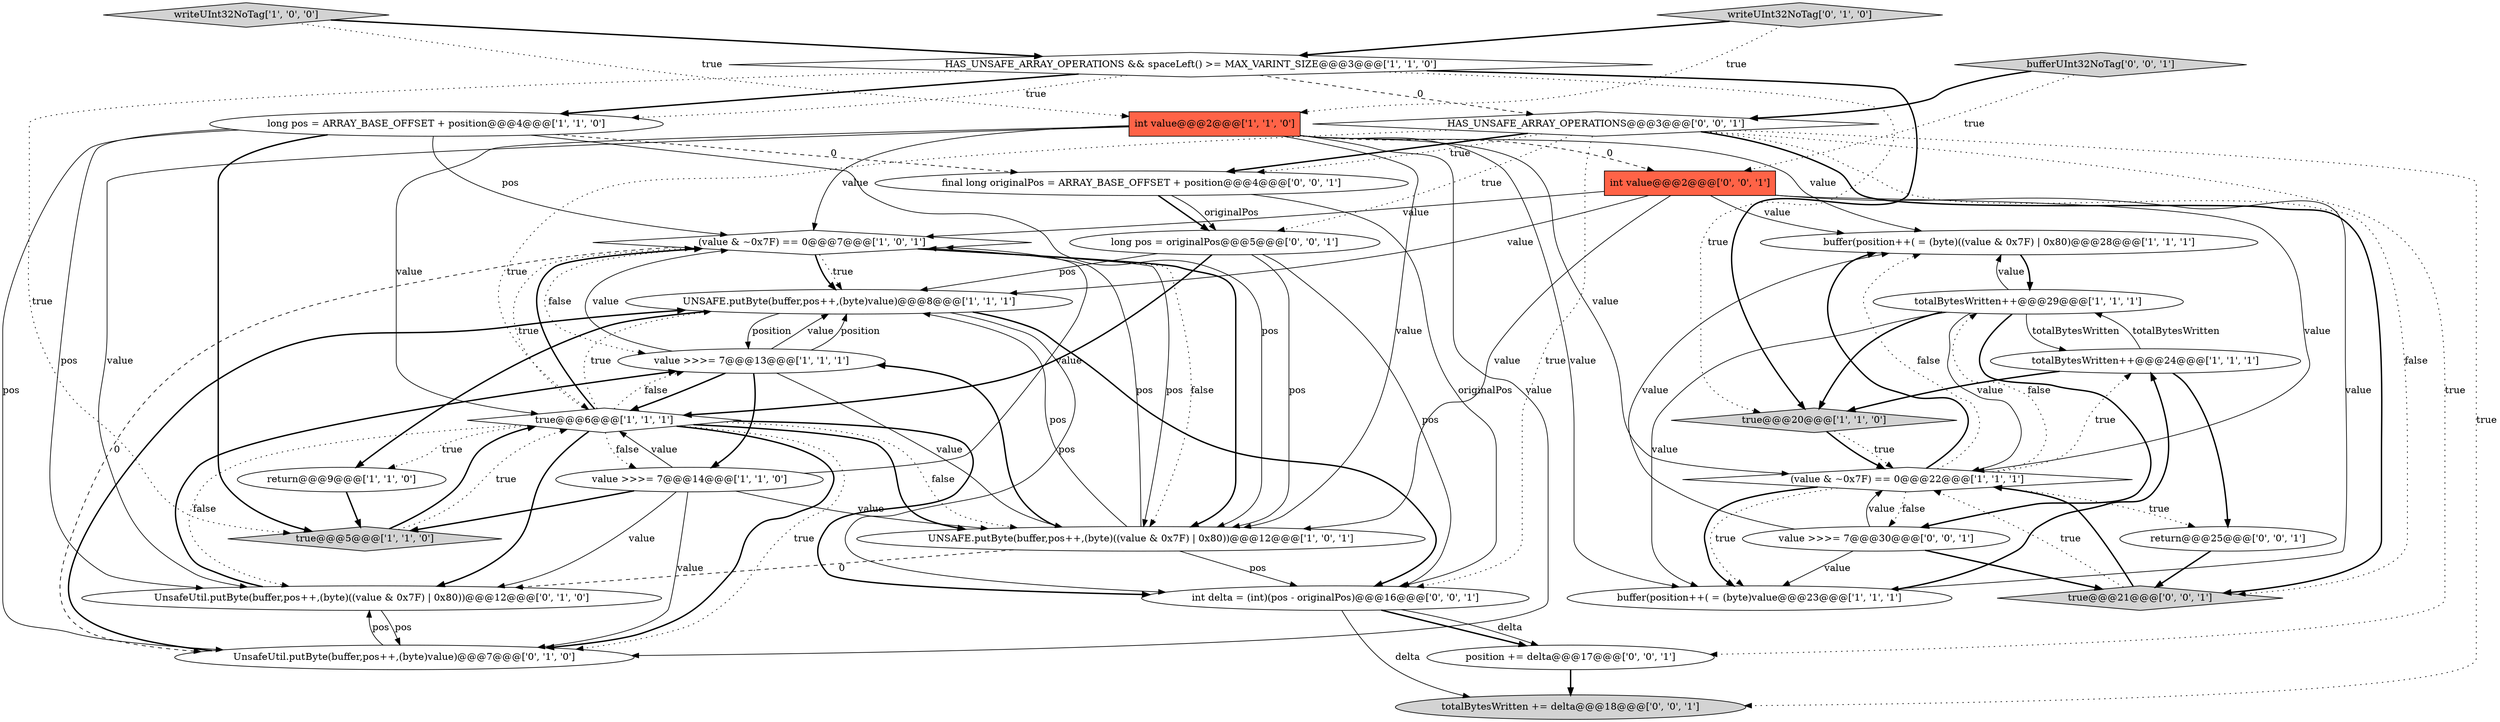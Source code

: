 digraph {
18 [style = filled, label = "writeUInt32NoTag['0', '1', '0']", fillcolor = lightgray, shape = diamond image = "AAA0AAABBB2BBB"];
12 [style = filled, label = "UNSAFE.putByte(buffer,pos++,(byte)value)@@@8@@@['1', '1', '1']", fillcolor = white, shape = ellipse image = "AAA0AAABBB1BBB"];
26 [style = filled, label = "HAS_UNSAFE_ARRAY_OPERATIONS@@@3@@@['0', '0', '1']", fillcolor = white, shape = diamond image = "AAA0AAABBB3BBB"];
6 [style = filled, label = "value >>>= 7@@@13@@@['1', '1', '1']", fillcolor = white, shape = ellipse image = "AAA0AAABBB1BBB"];
2 [style = filled, label = "value >>>= 7@@@14@@@['1', '1', '0']", fillcolor = white, shape = ellipse image = "AAA0AAABBB1BBB"];
11 [style = filled, label = "totalBytesWritten++@@@24@@@['1', '1', '1']", fillcolor = white, shape = ellipse image = "AAA0AAABBB1BBB"];
4 [style = filled, label = "(value & ~0x7F) == 0@@@7@@@['1', '0', '1']", fillcolor = white, shape = diamond image = "AAA0AAABBB1BBB"];
16 [style = filled, label = "UNSAFE.putByte(buffer,pos++,(byte)((value & 0x7F) | 0x80))@@@12@@@['1', '0', '1']", fillcolor = white, shape = ellipse image = "AAA0AAABBB1BBB"];
28 [style = filled, label = "int value@@@2@@@['0', '0', '1']", fillcolor = tomato, shape = box image = "AAA0AAABBB3BBB"];
1 [style = filled, label = "int value@@@2@@@['1', '1', '0']", fillcolor = tomato, shape = box image = "AAA0AAABBB1BBB"];
7 [style = filled, label = "HAS_UNSAFE_ARRAY_OPERATIONS && spaceLeft() >= MAX_VARINT_SIZE@@@3@@@['1', '1', '0']", fillcolor = white, shape = diamond image = "AAA0AAABBB1BBB"];
29 [style = filled, label = "long pos = originalPos@@@5@@@['0', '0', '1']", fillcolor = white, shape = ellipse image = "AAA0AAABBB3BBB"];
13 [style = filled, label = "true@@@20@@@['1', '1', '0']", fillcolor = lightgray, shape = diamond image = "AAA0AAABBB1BBB"];
24 [style = filled, label = "true@@@21@@@['0', '0', '1']", fillcolor = lightgray, shape = diamond image = "AAA0AAABBB3BBB"];
19 [style = filled, label = "UnsafeUtil.putByte(buffer,pos++,(byte)((value & 0x7F) | 0x80))@@@12@@@['0', '1', '0']", fillcolor = white, shape = ellipse image = "AAA1AAABBB2BBB"];
21 [style = filled, label = "value >>>= 7@@@30@@@['0', '0', '1']", fillcolor = white, shape = ellipse image = "AAA0AAABBB3BBB"];
23 [style = filled, label = "position += delta@@@17@@@['0', '0', '1']", fillcolor = white, shape = ellipse image = "AAA0AAABBB3BBB"];
25 [style = filled, label = "return@@@25@@@['0', '0', '1']", fillcolor = white, shape = ellipse image = "AAA0AAABBB3BBB"];
3 [style = filled, label = "buffer(position++( = (byte)((value & 0x7F) | 0x80)@@@28@@@['1', '1', '1']", fillcolor = white, shape = ellipse image = "AAA0AAABBB1BBB"];
30 [style = filled, label = "bufferUInt32NoTag['0', '0', '1']", fillcolor = lightgray, shape = diamond image = "AAA0AAABBB3BBB"];
31 [style = filled, label = "int delta = (int)(pos - originalPos)@@@16@@@['0', '0', '1']", fillcolor = white, shape = ellipse image = "AAA0AAABBB3BBB"];
10 [style = filled, label = "buffer(position++( = (byte)value@@@23@@@['1', '1', '1']", fillcolor = white, shape = ellipse image = "AAA0AAABBB1BBB"];
5 [style = filled, label = "writeUInt32NoTag['1', '0', '0']", fillcolor = lightgray, shape = diamond image = "AAA0AAABBB1BBB"];
22 [style = filled, label = "final long originalPos = ARRAY_BASE_OFFSET + position@@@4@@@['0', '0', '1']", fillcolor = white, shape = ellipse image = "AAA0AAABBB3BBB"];
20 [style = filled, label = "UnsafeUtil.putByte(buffer,pos++,(byte)value)@@@7@@@['0', '1', '0']", fillcolor = white, shape = ellipse image = "AAA1AAABBB2BBB"];
15 [style = filled, label = "long pos = ARRAY_BASE_OFFSET + position@@@4@@@['1', '1', '0']", fillcolor = white, shape = ellipse image = "AAA0AAABBB1BBB"];
14 [style = filled, label = "true@@@5@@@['1', '1', '0']", fillcolor = lightgray, shape = diamond image = "AAA0AAABBB1BBB"];
8 [style = filled, label = "true@@@6@@@['1', '1', '1']", fillcolor = white, shape = diamond image = "AAA0AAABBB1BBB"];
9 [style = filled, label = "totalBytesWritten++@@@29@@@['1', '1', '1']", fillcolor = white, shape = ellipse image = "AAA0AAABBB1BBB"];
17 [style = filled, label = "return@@@9@@@['1', '1', '0']", fillcolor = white, shape = ellipse image = "AAA0AAABBB1BBB"];
27 [style = filled, label = "totalBytesWritten += delta@@@18@@@['0', '0', '1']", fillcolor = lightgray, shape = ellipse image = "AAA0AAABBB3BBB"];
0 [style = filled, label = "(value & ~0x7F) == 0@@@22@@@['1', '1', '1']", fillcolor = white, shape = diamond image = "AAA0AAABBB1BBB"];
0->10 [style = dotted, label="true"];
22->29 [style = bold, label=""];
15->20 [style = solid, label="pos"];
20->19 [style = solid, label="pos"];
1->19 [style = solid, label="value"];
19->6 [style = bold, label=""];
29->8 [style = bold, label=""];
4->12 [style = dotted, label="true"];
11->9 [style = solid, label="totalBytesWritten"];
2->4 [style = solid, label="value"];
28->0 [style = solid, label="value"];
17->14 [style = bold, label=""];
10->11 [style = bold, label=""];
31->27 [style = solid, label="delta"];
8->31 [style = bold, label=""];
6->8 [style = bold, label=""];
26->23 [style = dotted, label="true"];
6->2 [style = bold, label=""];
7->13 [style = bold, label=""];
2->8 [style = solid, label="value"];
4->16 [style = solid, label="pos"];
1->28 [style = dashed, label="0"];
7->15 [style = dotted, label="true"];
3->9 [style = bold, label=""];
13->0 [style = dotted, label="true"];
14->8 [style = bold, label=""];
8->6 [style = dotted, label="false"];
16->6 [style = bold, label=""];
15->16 [style = solid, label="pos"];
1->4 [style = solid, label="value"];
7->26 [style = dashed, label="0"];
8->20 [style = bold, label=""];
21->10 [style = solid, label="value"];
31->23 [style = bold, label=""];
23->27 [style = bold, label=""];
8->16 [style = bold, label=""];
26->22 [style = bold, label=""];
26->24 [style = bold, label=""];
30->26 [style = bold, label=""];
16->31 [style = solid, label="pos"];
16->4 [style = solid, label="pos"];
0->9 [style = dotted, label="false"];
13->0 [style = bold, label=""];
1->3 [style = solid, label="value"];
28->4 [style = solid, label="value"];
2->20 [style = solid, label="value"];
7->13 [style = dotted, label="true"];
28->10 [style = solid, label="value"];
24->0 [style = bold, label=""];
8->20 [style = dotted, label="true"];
12->31 [style = solid, label="pos"];
12->31 [style = bold, label=""];
12->6 [style = solid, label="position"];
29->16 [style = solid, label="pos"];
4->6 [style = dotted, label="false"];
28->12 [style = solid, label="value"];
9->11 [style = solid, label="totalBytesWritten"];
7->14 [style = dotted, label="true"];
0->11 [style = dotted, label="true"];
4->12 [style = bold, label=""];
8->16 [style = dotted, label="false"];
11->13 [style = bold, label=""];
8->19 [style = dotted, label="false"];
22->29 [style = solid, label="originalPos"];
15->19 [style = solid, label="pos"];
28->16 [style = solid, label="value"];
15->4 [style = solid, label="pos"];
26->22 [style = dotted, label="true"];
0->21 [style = dotted, label="false"];
20->12 [style = bold, label=""];
5->7 [style = bold, label=""];
8->19 [style = bold, label=""];
11->25 [style = bold, label=""];
4->16 [style = dotted, label="false"];
19->20 [style = solid, label="pos"];
1->10 [style = solid, label="value"];
9->3 [style = solid, label="value"];
30->28 [style = dotted, label="true"];
9->10 [style = solid, label="value"];
4->16 [style = bold, label=""];
1->20 [style = solid, label="value"];
16->19 [style = dashed, label="0"];
6->4 [style = solid, label="value"];
0->3 [style = bold, label=""];
31->23 [style = solid, label="delta"];
12->17 [style = bold, label=""];
15->14 [style = bold, label=""];
28->3 [style = solid, label="value"];
21->3 [style = solid, label="value"];
29->12 [style = solid, label="pos"];
7->15 [style = bold, label=""];
26->24 [style = dotted, label="false"];
21->0 [style = solid, label="value"];
1->8 [style = solid, label="value"];
8->17 [style = dotted, label="true"];
22->31 [style = solid, label="originalPos"];
18->7 [style = bold, label=""];
26->29 [style = dotted, label="true"];
6->12 [style = solid, label="value"];
0->25 [style = dotted, label="true"];
15->22 [style = dashed, label="0"];
18->1 [style = dotted, label="true"];
8->4 [style = bold, label=""];
24->0 [style = dotted, label="true"];
16->12 [style = solid, label="pos"];
25->24 [style = bold, label=""];
26->8 [style = dotted, label="true"];
9->13 [style = bold, label=""];
14->8 [style = dotted, label="true"];
9->21 [style = bold, label=""];
21->24 [style = bold, label=""];
8->2 [style = dotted, label="false"];
6->12 [style = solid, label="position"];
0->10 [style = bold, label=""];
1->0 [style = solid, label="value"];
2->19 [style = solid, label="value"];
0->3 [style = dotted, label="false"];
29->31 [style = solid, label="pos"];
2->16 [style = solid, label="value"];
2->14 [style = bold, label=""];
5->1 [style = dotted, label="true"];
4->20 [style = dashed, label="0"];
26->27 [style = dotted, label="true"];
9->0 [style = solid, label="value"];
1->16 [style = solid, label="value"];
8->4 [style = dotted, label="true"];
6->16 [style = solid, label="value"];
26->31 [style = dotted, label="true"];
8->12 [style = dotted, label="true"];
}
